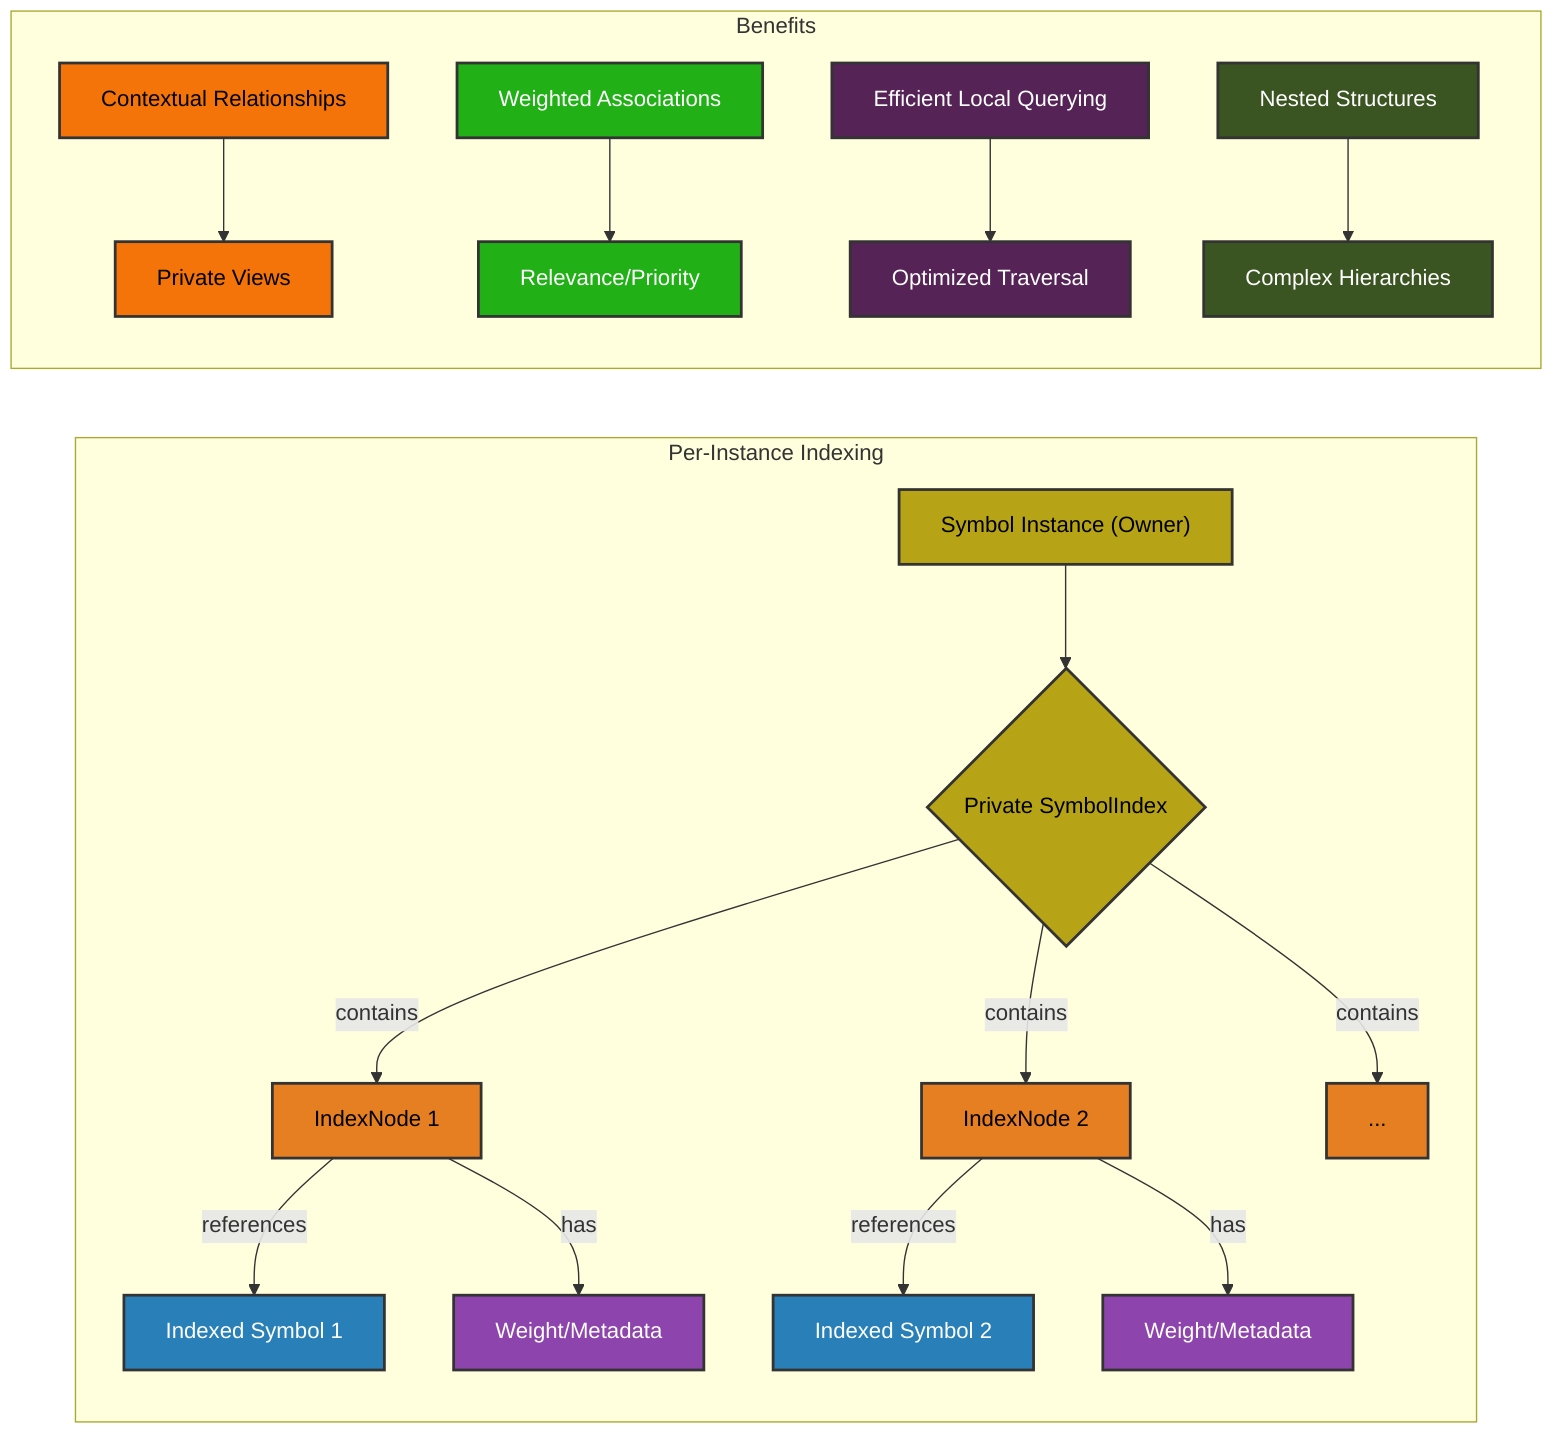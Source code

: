 graph LR
    subgraph "Per-Instance Indexing"
        A[Symbol Instance #40;Owner#41;] --> B{Private SymbolIndex};
        B -- "contains" --> C[IndexNode 1];
        B -- "contains" --> D[IndexNode 2];
        B -- "contains" --> E[...];

        C -- "references" --> F[Indexed Symbol 1];
        D -- "references" --> G[Indexed Symbol 2];

        C -- "has" --> C_W[Weight/Metadata];
        D -- "has" --> D_W[Weight/Metadata];
    end

    subgraph "Benefits"
        H[Contextual Relationships] --> I[Private Views];
        J[Weighted Associations] --> K[Relevance/Priority];
        L[Efficient Local Querying] --> M[Optimized Traversal];
        N[Nested Structures] --> O[Complex Hierarchies];
    end

    style A fill:#b6a416,stroke:#333,stroke-width:2px,color:#000000;
    style B fill:#b6a416,stroke:#333,stroke-width:2px,color:#000000;
    style C fill:#e67e22,stroke:#333,stroke-width:2px,color:#000000;
    style D fill:#e67e22,stroke:#333,stroke-width:2px,color:#000000;
    style E fill:#e67e22,stroke:#333,stroke-width:2px,color:#000000;
    style F fill:#2980b9,stroke:#333,stroke-width:2px,color:#FFFFFF;
    style G fill:#2980b9,stroke:#333,stroke-width:2px,color:#FFFFFF;
    style C_W fill:#8e44ad,stroke:#333,stroke-width:2px,color:#FFFFFF;
    style D_W fill:#8e44ad,stroke:#333,stroke-width:2px,color:#FFFFFF;
    style H fill:#f4740a,stroke:#333,stroke-width:2px,color:#000000;
    style I fill:#f4740a,stroke:#333,stroke-width:2px,color:#000000;
    style J fill:#21b117,stroke:#333,stroke-width:2px,color:#FFFFFF;
    style K fill:#21b117,stroke:#333,stroke-width:2px,color:#FFFFFF;
    style L fill:#562357,stroke:#333,stroke-width:2px,color:#FFFFFF;
    style M fill:#562357,stroke:#333,stroke-width:2px,color:#FFFFFF;
    style N fill:#3a5521,stroke:#333,stroke-width:2px,color:#FFFFFF;
    style O fill:#3a5521,stroke:#333,stroke-width:2px,color:#FFFFFF;